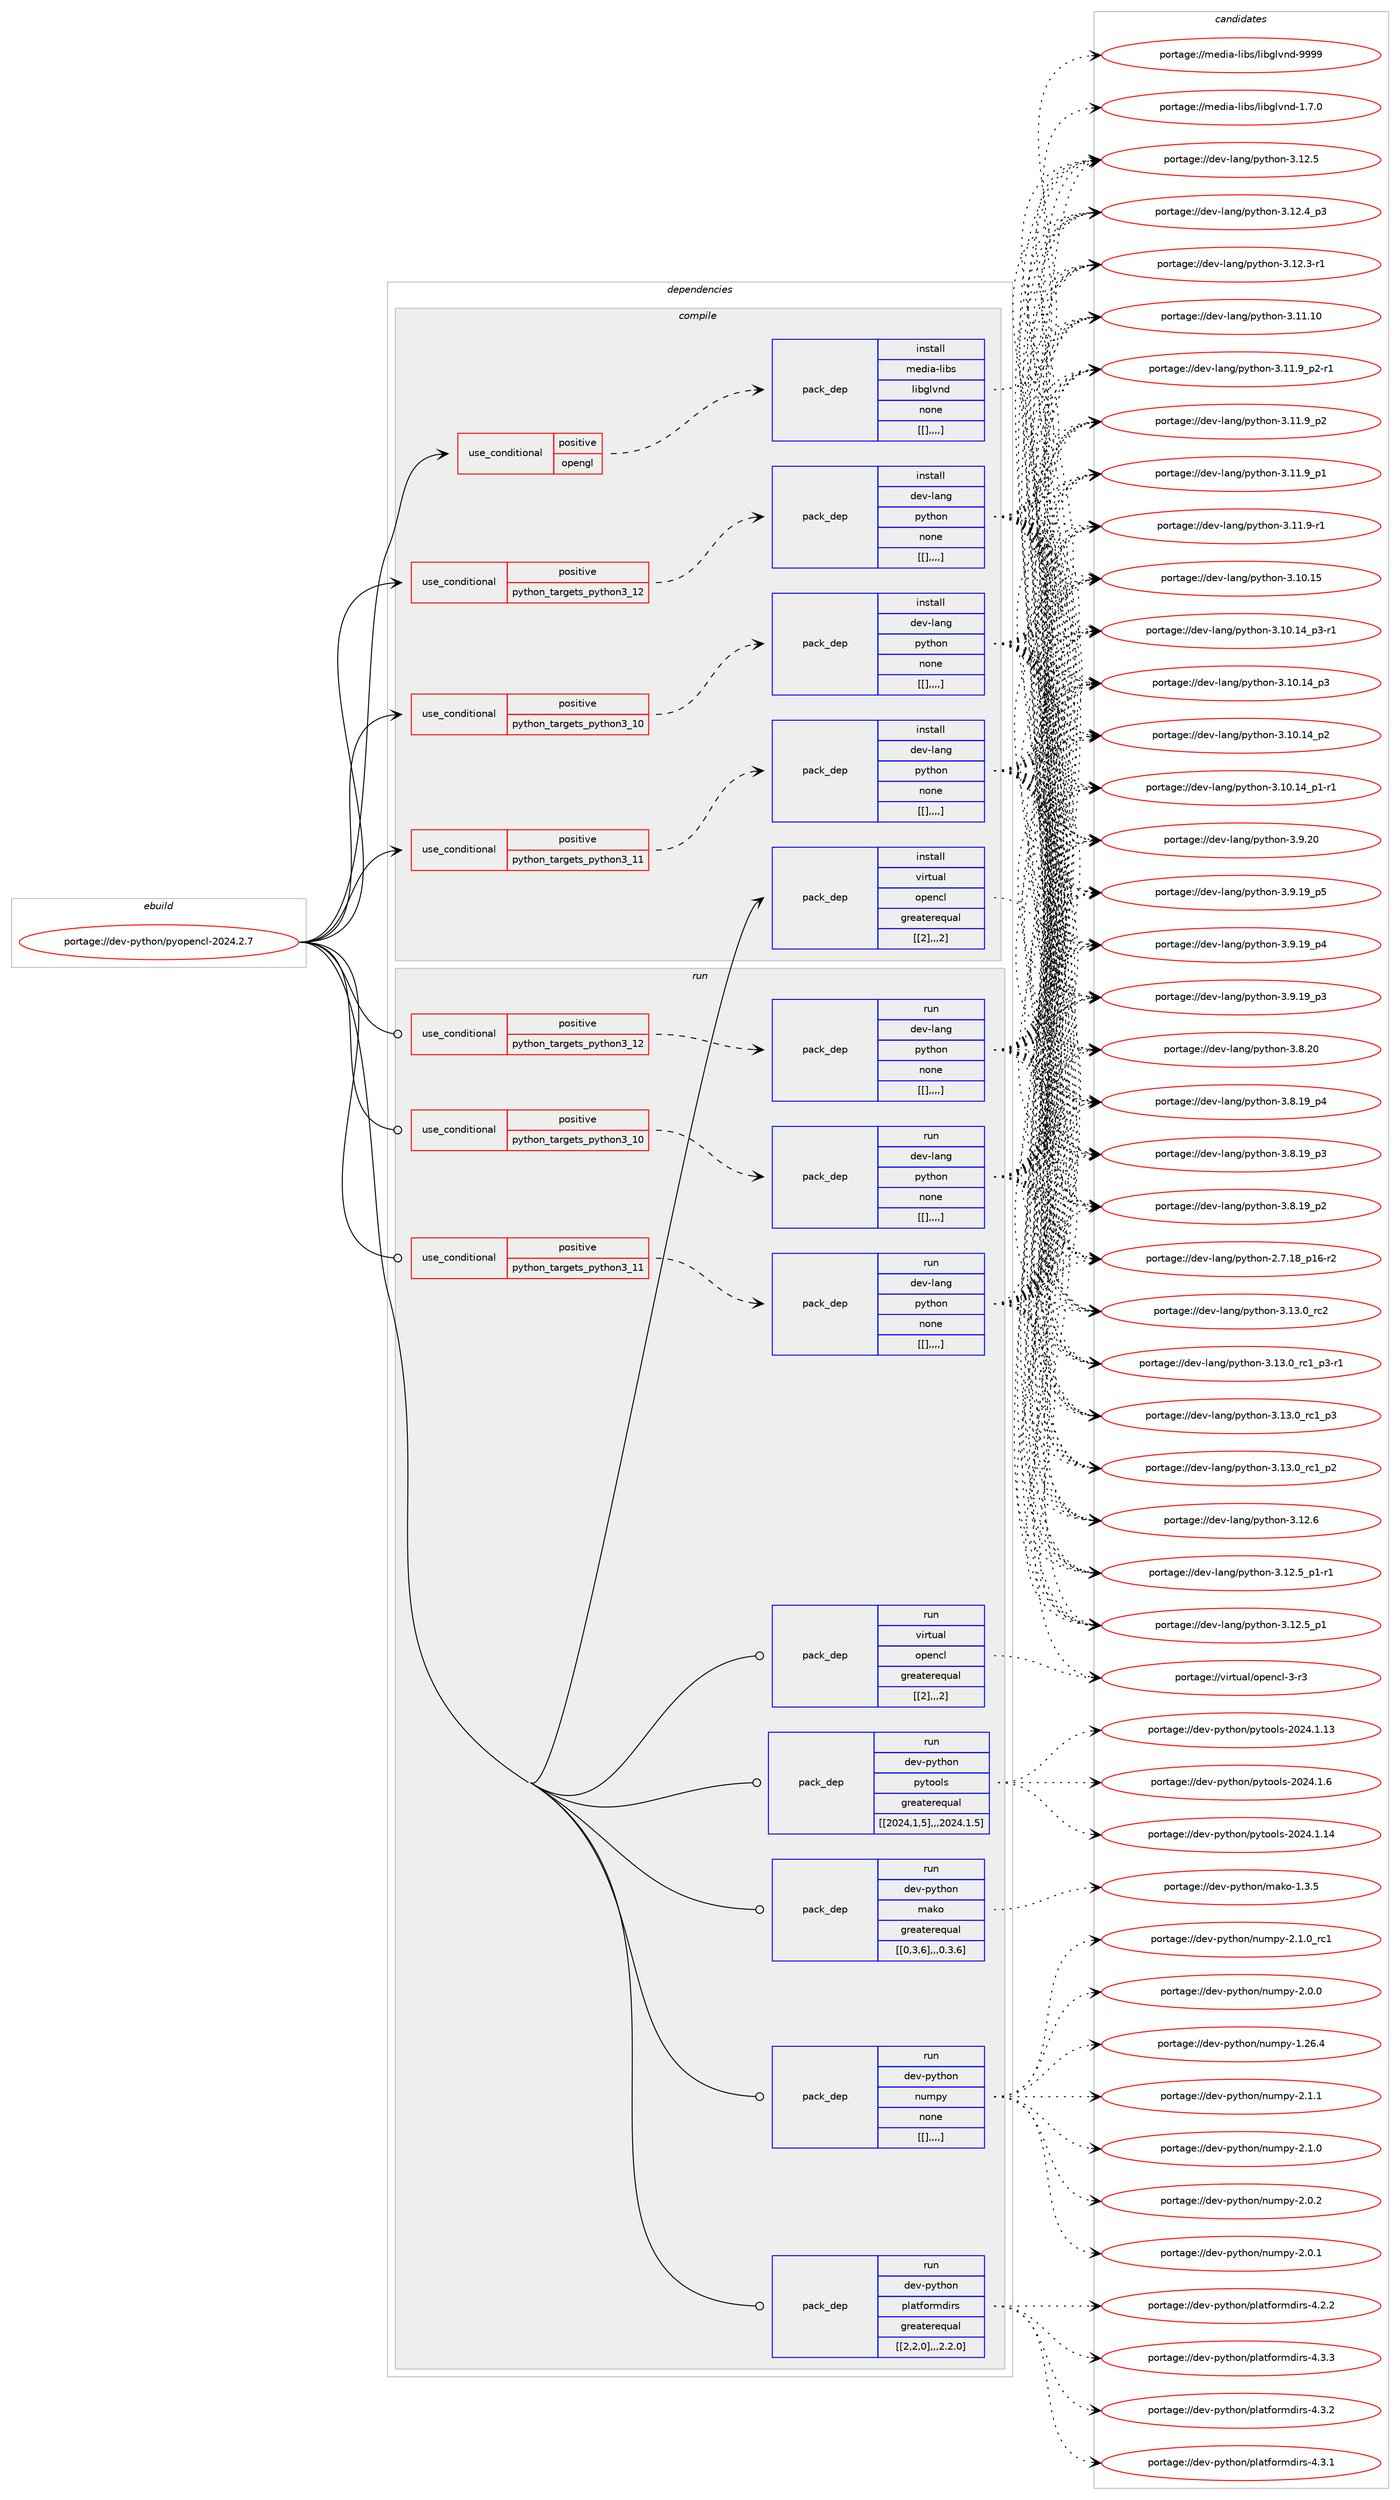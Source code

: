 digraph prolog {

# *************
# Graph options
# *************

newrank=true;
concentrate=true;
compound=true;
graph [rankdir=LR,fontname=Helvetica,fontsize=10,ranksep=1.5];#, ranksep=2.5, nodesep=0.2];
edge  [arrowhead=vee];
node  [fontname=Helvetica,fontsize=10];

# **********
# The ebuild
# **********

subgraph cluster_leftcol {
color=gray;
label=<<i>ebuild</i>>;
id [label="portage://dev-python/pyopencl-2024.2.7", color=red, width=4, href="../dev-python/pyopencl-2024.2.7.svg"];
}

# ****************
# The dependencies
# ****************

subgraph cluster_midcol {
color=gray;
label=<<i>dependencies</i>>;
subgraph cluster_compile {
fillcolor="#eeeeee";
style=filled;
label=<<i>compile</i>>;
subgraph cond38028 {
dependency158766 [label=<<TABLE BORDER="0" CELLBORDER="1" CELLSPACING="0" CELLPADDING="4"><TR><TD ROWSPAN="3" CELLPADDING="10">use_conditional</TD></TR><TR><TD>positive</TD></TR><TR><TD>opengl</TD></TR></TABLE>>, shape=none, color=red];
subgraph pack119510 {
dependency158767 [label=<<TABLE BORDER="0" CELLBORDER="1" CELLSPACING="0" CELLPADDING="4" WIDTH="220"><TR><TD ROWSPAN="6" CELLPADDING="30">pack_dep</TD></TR><TR><TD WIDTH="110">install</TD></TR><TR><TD>media-libs</TD></TR><TR><TD>libglvnd</TD></TR><TR><TD>none</TD></TR><TR><TD>[[],,,,]</TD></TR></TABLE>>, shape=none, color=blue];
}
dependency158766:e -> dependency158767:w [weight=20,style="dashed",arrowhead="vee"];
}
id:e -> dependency158766:w [weight=20,style="solid",arrowhead="vee"];
subgraph cond38029 {
dependency158768 [label=<<TABLE BORDER="0" CELLBORDER="1" CELLSPACING="0" CELLPADDING="4"><TR><TD ROWSPAN="3" CELLPADDING="10">use_conditional</TD></TR><TR><TD>positive</TD></TR><TR><TD>python_targets_python3_10</TD></TR></TABLE>>, shape=none, color=red];
subgraph pack119511 {
dependency158769 [label=<<TABLE BORDER="0" CELLBORDER="1" CELLSPACING="0" CELLPADDING="4" WIDTH="220"><TR><TD ROWSPAN="6" CELLPADDING="30">pack_dep</TD></TR><TR><TD WIDTH="110">install</TD></TR><TR><TD>dev-lang</TD></TR><TR><TD>python</TD></TR><TR><TD>none</TD></TR><TR><TD>[[],,,,]</TD></TR></TABLE>>, shape=none, color=blue];
}
dependency158768:e -> dependency158769:w [weight=20,style="dashed",arrowhead="vee"];
}
id:e -> dependency158768:w [weight=20,style="solid",arrowhead="vee"];
subgraph cond38030 {
dependency158770 [label=<<TABLE BORDER="0" CELLBORDER="1" CELLSPACING="0" CELLPADDING="4"><TR><TD ROWSPAN="3" CELLPADDING="10">use_conditional</TD></TR><TR><TD>positive</TD></TR><TR><TD>python_targets_python3_11</TD></TR></TABLE>>, shape=none, color=red];
subgraph pack119512 {
dependency158771 [label=<<TABLE BORDER="0" CELLBORDER="1" CELLSPACING="0" CELLPADDING="4" WIDTH="220"><TR><TD ROWSPAN="6" CELLPADDING="30">pack_dep</TD></TR><TR><TD WIDTH="110">install</TD></TR><TR><TD>dev-lang</TD></TR><TR><TD>python</TD></TR><TR><TD>none</TD></TR><TR><TD>[[],,,,]</TD></TR></TABLE>>, shape=none, color=blue];
}
dependency158770:e -> dependency158771:w [weight=20,style="dashed",arrowhead="vee"];
}
id:e -> dependency158770:w [weight=20,style="solid",arrowhead="vee"];
subgraph cond38031 {
dependency158772 [label=<<TABLE BORDER="0" CELLBORDER="1" CELLSPACING="0" CELLPADDING="4"><TR><TD ROWSPAN="3" CELLPADDING="10">use_conditional</TD></TR><TR><TD>positive</TD></TR><TR><TD>python_targets_python3_12</TD></TR></TABLE>>, shape=none, color=red];
subgraph pack119513 {
dependency158773 [label=<<TABLE BORDER="0" CELLBORDER="1" CELLSPACING="0" CELLPADDING="4" WIDTH="220"><TR><TD ROWSPAN="6" CELLPADDING="30">pack_dep</TD></TR><TR><TD WIDTH="110">install</TD></TR><TR><TD>dev-lang</TD></TR><TR><TD>python</TD></TR><TR><TD>none</TD></TR><TR><TD>[[],,,,]</TD></TR></TABLE>>, shape=none, color=blue];
}
dependency158772:e -> dependency158773:w [weight=20,style="dashed",arrowhead="vee"];
}
id:e -> dependency158772:w [weight=20,style="solid",arrowhead="vee"];
subgraph pack119514 {
dependency158774 [label=<<TABLE BORDER="0" CELLBORDER="1" CELLSPACING="0" CELLPADDING="4" WIDTH="220"><TR><TD ROWSPAN="6" CELLPADDING="30">pack_dep</TD></TR><TR><TD WIDTH="110">install</TD></TR><TR><TD>virtual</TD></TR><TR><TD>opencl</TD></TR><TR><TD>greaterequal</TD></TR><TR><TD>[[2],,,2]</TD></TR></TABLE>>, shape=none, color=blue];
}
id:e -> dependency158774:w [weight=20,style="solid",arrowhead="vee"];
}
subgraph cluster_compileandrun {
fillcolor="#eeeeee";
style=filled;
label=<<i>compile and run</i>>;
}
subgraph cluster_run {
fillcolor="#eeeeee";
style=filled;
label=<<i>run</i>>;
subgraph cond38032 {
dependency158775 [label=<<TABLE BORDER="0" CELLBORDER="1" CELLSPACING="0" CELLPADDING="4"><TR><TD ROWSPAN="3" CELLPADDING="10">use_conditional</TD></TR><TR><TD>positive</TD></TR><TR><TD>python_targets_python3_10</TD></TR></TABLE>>, shape=none, color=red];
subgraph pack119515 {
dependency158776 [label=<<TABLE BORDER="0" CELLBORDER="1" CELLSPACING="0" CELLPADDING="4" WIDTH="220"><TR><TD ROWSPAN="6" CELLPADDING="30">pack_dep</TD></TR><TR><TD WIDTH="110">run</TD></TR><TR><TD>dev-lang</TD></TR><TR><TD>python</TD></TR><TR><TD>none</TD></TR><TR><TD>[[],,,,]</TD></TR></TABLE>>, shape=none, color=blue];
}
dependency158775:e -> dependency158776:w [weight=20,style="dashed",arrowhead="vee"];
}
id:e -> dependency158775:w [weight=20,style="solid",arrowhead="odot"];
subgraph cond38033 {
dependency158777 [label=<<TABLE BORDER="0" CELLBORDER="1" CELLSPACING="0" CELLPADDING="4"><TR><TD ROWSPAN="3" CELLPADDING="10">use_conditional</TD></TR><TR><TD>positive</TD></TR><TR><TD>python_targets_python3_11</TD></TR></TABLE>>, shape=none, color=red];
subgraph pack119516 {
dependency158778 [label=<<TABLE BORDER="0" CELLBORDER="1" CELLSPACING="0" CELLPADDING="4" WIDTH="220"><TR><TD ROWSPAN="6" CELLPADDING="30">pack_dep</TD></TR><TR><TD WIDTH="110">run</TD></TR><TR><TD>dev-lang</TD></TR><TR><TD>python</TD></TR><TR><TD>none</TD></TR><TR><TD>[[],,,,]</TD></TR></TABLE>>, shape=none, color=blue];
}
dependency158777:e -> dependency158778:w [weight=20,style="dashed",arrowhead="vee"];
}
id:e -> dependency158777:w [weight=20,style="solid",arrowhead="odot"];
subgraph cond38034 {
dependency158779 [label=<<TABLE BORDER="0" CELLBORDER="1" CELLSPACING="0" CELLPADDING="4"><TR><TD ROWSPAN="3" CELLPADDING="10">use_conditional</TD></TR><TR><TD>positive</TD></TR><TR><TD>python_targets_python3_12</TD></TR></TABLE>>, shape=none, color=red];
subgraph pack119517 {
dependency158780 [label=<<TABLE BORDER="0" CELLBORDER="1" CELLSPACING="0" CELLPADDING="4" WIDTH="220"><TR><TD ROWSPAN="6" CELLPADDING="30">pack_dep</TD></TR><TR><TD WIDTH="110">run</TD></TR><TR><TD>dev-lang</TD></TR><TR><TD>python</TD></TR><TR><TD>none</TD></TR><TR><TD>[[],,,,]</TD></TR></TABLE>>, shape=none, color=blue];
}
dependency158779:e -> dependency158780:w [weight=20,style="dashed",arrowhead="vee"];
}
id:e -> dependency158779:w [weight=20,style="solid",arrowhead="odot"];
subgraph pack119518 {
dependency158781 [label=<<TABLE BORDER="0" CELLBORDER="1" CELLSPACING="0" CELLPADDING="4" WIDTH="220"><TR><TD ROWSPAN="6" CELLPADDING="30">pack_dep</TD></TR><TR><TD WIDTH="110">run</TD></TR><TR><TD>dev-python</TD></TR><TR><TD>mako</TD></TR><TR><TD>greaterequal</TD></TR><TR><TD>[[0,3,6],,,0.3.6]</TD></TR></TABLE>>, shape=none, color=blue];
}
id:e -> dependency158781:w [weight=20,style="solid",arrowhead="odot"];
subgraph pack119519 {
dependency158782 [label=<<TABLE BORDER="0" CELLBORDER="1" CELLSPACING="0" CELLPADDING="4" WIDTH="220"><TR><TD ROWSPAN="6" CELLPADDING="30">pack_dep</TD></TR><TR><TD WIDTH="110">run</TD></TR><TR><TD>dev-python</TD></TR><TR><TD>numpy</TD></TR><TR><TD>none</TD></TR><TR><TD>[[],,,,]</TD></TR></TABLE>>, shape=none, color=blue];
}
id:e -> dependency158782:w [weight=20,style="solid",arrowhead="odot"];
subgraph pack119520 {
dependency158783 [label=<<TABLE BORDER="0" CELLBORDER="1" CELLSPACING="0" CELLPADDING="4" WIDTH="220"><TR><TD ROWSPAN="6" CELLPADDING="30">pack_dep</TD></TR><TR><TD WIDTH="110">run</TD></TR><TR><TD>dev-python</TD></TR><TR><TD>platformdirs</TD></TR><TR><TD>greaterequal</TD></TR><TR><TD>[[2,2,0],,,2.2.0]</TD></TR></TABLE>>, shape=none, color=blue];
}
id:e -> dependency158783:w [weight=20,style="solid",arrowhead="odot"];
subgraph pack119521 {
dependency158784 [label=<<TABLE BORDER="0" CELLBORDER="1" CELLSPACING="0" CELLPADDING="4" WIDTH="220"><TR><TD ROWSPAN="6" CELLPADDING="30">pack_dep</TD></TR><TR><TD WIDTH="110">run</TD></TR><TR><TD>dev-python</TD></TR><TR><TD>pytools</TD></TR><TR><TD>greaterequal</TD></TR><TR><TD>[[2024,1,5],,,2024.1.5]</TD></TR></TABLE>>, shape=none, color=blue];
}
id:e -> dependency158784:w [weight=20,style="solid",arrowhead="odot"];
subgraph pack119522 {
dependency158785 [label=<<TABLE BORDER="0" CELLBORDER="1" CELLSPACING="0" CELLPADDING="4" WIDTH="220"><TR><TD ROWSPAN="6" CELLPADDING="30">pack_dep</TD></TR><TR><TD WIDTH="110">run</TD></TR><TR><TD>virtual</TD></TR><TR><TD>opencl</TD></TR><TR><TD>greaterequal</TD></TR><TR><TD>[[2],,,2]</TD></TR></TABLE>>, shape=none, color=blue];
}
id:e -> dependency158785:w [weight=20,style="solid",arrowhead="odot"];
}
}

# **************
# The candidates
# **************

subgraph cluster_choices {
rank=same;
color=gray;
label=<<i>candidates</i>>;

subgraph choice119510 {
color=black;
nodesep=1;
choice10910110010597451081059811547108105981031081181101004557575757 [label="portage://media-libs/libglvnd-9999", color=red, width=4,href="../media-libs/libglvnd-9999.svg"];
choice1091011001059745108105981154710810598103108118110100454946554648 [label="portage://media-libs/libglvnd-1.7.0", color=red, width=4,href="../media-libs/libglvnd-1.7.0.svg"];
dependency158767:e -> choice10910110010597451081059811547108105981031081181101004557575757:w [style=dotted,weight="100"];
dependency158767:e -> choice1091011001059745108105981154710810598103108118110100454946554648:w [style=dotted,weight="100"];
}
subgraph choice119511 {
color=black;
nodesep=1;
choice10010111845108971101034711212111610411111045514649514648951149950 [label="portage://dev-lang/python-3.13.0_rc2", color=red, width=4,href="../dev-lang/python-3.13.0_rc2.svg"];
choice1001011184510897110103471121211161041111104551464951464895114994995112514511449 [label="portage://dev-lang/python-3.13.0_rc1_p3-r1", color=red, width=4,href="../dev-lang/python-3.13.0_rc1_p3-r1.svg"];
choice100101118451089711010347112121116104111110455146495146489511499499511251 [label="portage://dev-lang/python-3.13.0_rc1_p3", color=red, width=4,href="../dev-lang/python-3.13.0_rc1_p3.svg"];
choice100101118451089711010347112121116104111110455146495146489511499499511250 [label="portage://dev-lang/python-3.13.0_rc1_p2", color=red, width=4,href="../dev-lang/python-3.13.0_rc1_p2.svg"];
choice10010111845108971101034711212111610411111045514649504654 [label="portage://dev-lang/python-3.12.6", color=red, width=4,href="../dev-lang/python-3.12.6.svg"];
choice1001011184510897110103471121211161041111104551464950465395112494511449 [label="portage://dev-lang/python-3.12.5_p1-r1", color=red, width=4,href="../dev-lang/python-3.12.5_p1-r1.svg"];
choice100101118451089711010347112121116104111110455146495046539511249 [label="portage://dev-lang/python-3.12.5_p1", color=red, width=4,href="../dev-lang/python-3.12.5_p1.svg"];
choice10010111845108971101034711212111610411111045514649504653 [label="portage://dev-lang/python-3.12.5", color=red, width=4,href="../dev-lang/python-3.12.5.svg"];
choice100101118451089711010347112121116104111110455146495046529511251 [label="portage://dev-lang/python-3.12.4_p3", color=red, width=4,href="../dev-lang/python-3.12.4_p3.svg"];
choice100101118451089711010347112121116104111110455146495046514511449 [label="portage://dev-lang/python-3.12.3-r1", color=red, width=4,href="../dev-lang/python-3.12.3-r1.svg"];
choice1001011184510897110103471121211161041111104551464949464948 [label="portage://dev-lang/python-3.11.10", color=red, width=4,href="../dev-lang/python-3.11.10.svg"];
choice1001011184510897110103471121211161041111104551464949465795112504511449 [label="portage://dev-lang/python-3.11.9_p2-r1", color=red, width=4,href="../dev-lang/python-3.11.9_p2-r1.svg"];
choice100101118451089711010347112121116104111110455146494946579511250 [label="portage://dev-lang/python-3.11.9_p2", color=red, width=4,href="../dev-lang/python-3.11.9_p2.svg"];
choice100101118451089711010347112121116104111110455146494946579511249 [label="portage://dev-lang/python-3.11.9_p1", color=red, width=4,href="../dev-lang/python-3.11.9_p1.svg"];
choice100101118451089711010347112121116104111110455146494946574511449 [label="portage://dev-lang/python-3.11.9-r1", color=red, width=4,href="../dev-lang/python-3.11.9-r1.svg"];
choice1001011184510897110103471121211161041111104551464948464953 [label="portage://dev-lang/python-3.10.15", color=red, width=4,href="../dev-lang/python-3.10.15.svg"];
choice100101118451089711010347112121116104111110455146494846495295112514511449 [label="portage://dev-lang/python-3.10.14_p3-r1", color=red, width=4,href="../dev-lang/python-3.10.14_p3-r1.svg"];
choice10010111845108971101034711212111610411111045514649484649529511251 [label="portage://dev-lang/python-3.10.14_p3", color=red, width=4,href="../dev-lang/python-3.10.14_p3.svg"];
choice10010111845108971101034711212111610411111045514649484649529511250 [label="portage://dev-lang/python-3.10.14_p2", color=red, width=4,href="../dev-lang/python-3.10.14_p2.svg"];
choice100101118451089711010347112121116104111110455146494846495295112494511449 [label="portage://dev-lang/python-3.10.14_p1-r1", color=red, width=4,href="../dev-lang/python-3.10.14_p1-r1.svg"];
choice10010111845108971101034711212111610411111045514657465048 [label="portage://dev-lang/python-3.9.20", color=red, width=4,href="../dev-lang/python-3.9.20.svg"];
choice100101118451089711010347112121116104111110455146574649579511253 [label="portage://dev-lang/python-3.9.19_p5", color=red, width=4,href="../dev-lang/python-3.9.19_p5.svg"];
choice100101118451089711010347112121116104111110455146574649579511252 [label="portage://dev-lang/python-3.9.19_p4", color=red, width=4,href="../dev-lang/python-3.9.19_p4.svg"];
choice100101118451089711010347112121116104111110455146574649579511251 [label="portage://dev-lang/python-3.9.19_p3", color=red, width=4,href="../dev-lang/python-3.9.19_p3.svg"];
choice10010111845108971101034711212111610411111045514656465048 [label="portage://dev-lang/python-3.8.20", color=red, width=4,href="../dev-lang/python-3.8.20.svg"];
choice100101118451089711010347112121116104111110455146564649579511252 [label="portage://dev-lang/python-3.8.19_p4", color=red, width=4,href="../dev-lang/python-3.8.19_p4.svg"];
choice100101118451089711010347112121116104111110455146564649579511251 [label="portage://dev-lang/python-3.8.19_p3", color=red, width=4,href="../dev-lang/python-3.8.19_p3.svg"];
choice100101118451089711010347112121116104111110455146564649579511250 [label="portage://dev-lang/python-3.8.19_p2", color=red, width=4,href="../dev-lang/python-3.8.19_p2.svg"];
choice100101118451089711010347112121116104111110455046554649569511249544511450 [label="portage://dev-lang/python-2.7.18_p16-r2", color=red, width=4,href="../dev-lang/python-2.7.18_p16-r2.svg"];
dependency158769:e -> choice10010111845108971101034711212111610411111045514649514648951149950:w [style=dotted,weight="100"];
dependency158769:e -> choice1001011184510897110103471121211161041111104551464951464895114994995112514511449:w [style=dotted,weight="100"];
dependency158769:e -> choice100101118451089711010347112121116104111110455146495146489511499499511251:w [style=dotted,weight="100"];
dependency158769:e -> choice100101118451089711010347112121116104111110455146495146489511499499511250:w [style=dotted,weight="100"];
dependency158769:e -> choice10010111845108971101034711212111610411111045514649504654:w [style=dotted,weight="100"];
dependency158769:e -> choice1001011184510897110103471121211161041111104551464950465395112494511449:w [style=dotted,weight="100"];
dependency158769:e -> choice100101118451089711010347112121116104111110455146495046539511249:w [style=dotted,weight="100"];
dependency158769:e -> choice10010111845108971101034711212111610411111045514649504653:w [style=dotted,weight="100"];
dependency158769:e -> choice100101118451089711010347112121116104111110455146495046529511251:w [style=dotted,weight="100"];
dependency158769:e -> choice100101118451089711010347112121116104111110455146495046514511449:w [style=dotted,weight="100"];
dependency158769:e -> choice1001011184510897110103471121211161041111104551464949464948:w [style=dotted,weight="100"];
dependency158769:e -> choice1001011184510897110103471121211161041111104551464949465795112504511449:w [style=dotted,weight="100"];
dependency158769:e -> choice100101118451089711010347112121116104111110455146494946579511250:w [style=dotted,weight="100"];
dependency158769:e -> choice100101118451089711010347112121116104111110455146494946579511249:w [style=dotted,weight="100"];
dependency158769:e -> choice100101118451089711010347112121116104111110455146494946574511449:w [style=dotted,weight="100"];
dependency158769:e -> choice1001011184510897110103471121211161041111104551464948464953:w [style=dotted,weight="100"];
dependency158769:e -> choice100101118451089711010347112121116104111110455146494846495295112514511449:w [style=dotted,weight="100"];
dependency158769:e -> choice10010111845108971101034711212111610411111045514649484649529511251:w [style=dotted,weight="100"];
dependency158769:e -> choice10010111845108971101034711212111610411111045514649484649529511250:w [style=dotted,weight="100"];
dependency158769:e -> choice100101118451089711010347112121116104111110455146494846495295112494511449:w [style=dotted,weight="100"];
dependency158769:e -> choice10010111845108971101034711212111610411111045514657465048:w [style=dotted,weight="100"];
dependency158769:e -> choice100101118451089711010347112121116104111110455146574649579511253:w [style=dotted,weight="100"];
dependency158769:e -> choice100101118451089711010347112121116104111110455146574649579511252:w [style=dotted,weight="100"];
dependency158769:e -> choice100101118451089711010347112121116104111110455146574649579511251:w [style=dotted,weight="100"];
dependency158769:e -> choice10010111845108971101034711212111610411111045514656465048:w [style=dotted,weight="100"];
dependency158769:e -> choice100101118451089711010347112121116104111110455146564649579511252:w [style=dotted,weight="100"];
dependency158769:e -> choice100101118451089711010347112121116104111110455146564649579511251:w [style=dotted,weight="100"];
dependency158769:e -> choice100101118451089711010347112121116104111110455146564649579511250:w [style=dotted,weight="100"];
dependency158769:e -> choice100101118451089711010347112121116104111110455046554649569511249544511450:w [style=dotted,weight="100"];
}
subgraph choice119512 {
color=black;
nodesep=1;
choice10010111845108971101034711212111610411111045514649514648951149950 [label="portage://dev-lang/python-3.13.0_rc2", color=red, width=4,href="../dev-lang/python-3.13.0_rc2.svg"];
choice1001011184510897110103471121211161041111104551464951464895114994995112514511449 [label="portage://dev-lang/python-3.13.0_rc1_p3-r1", color=red, width=4,href="../dev-lang/python-3.13.0_rc1_p3-r1.svg"];
choice100101118451089711010347112121116104111110455146495146489511499499511251 [label="portage://dev-lang/python-3.13.0_rc1_p3", color=red, width=4,href="../dev-lang/python-3.13.0_rc1_p3.svg"];
choice100101118451089711010347112121116104111110455146495146489511499499511250 [label="portage://dev-lang/python-3.13.0_rc1_p2", color=red, width=4,href="../dev-lang/python-3.13.0_rc1_p2.svg"];
choice10010111845108971101034711212111610411111045514649504654 [label="portage://dev-lang/python-3.12.6", color=red, width=4,href="../dev-lang/python-3.12.6.svg"];
choice1001011184510897110103471121211161041111104551464950465395112494511449 [label="portage://dev-lang/python-3.12.5_p1-r1", color=red, width=4,href="../dev-lang/python-3.12.5_p1-r1.svg"];
choice100101118451089711010347112121116104111110455146495046539511249 [label="portage://dev-lang/python-3.12.5_p1", color=red, width=4,href="../dev-lang/python-3.12.5_p1.svg"];
choice10010111845108971101034711212111610411111045514649504653 [label="portage://dev-lang/python-3.12.5", color=red, width=4,href="../dev-lang/python-3.12.5.svg"];
choice100101118451089711010347112121116104111110455146495046529511251 [label="portage://dev-lang/python-3.12.4_p3", color=red, width=4,href="../dev-lang/python-3.12.4_p3.svg"];
choice100101118451089711010347112121116104111110455146495046514511449 [label="portage://dev-lang/python-3.12.3-r1", color=red, width=4,href="../dev-lang/python-3.12.3-r1.svg"];
choice1001011184510897110103471121211161041111104551464949464948 [label="portage://dev-lang/python-3.11.10", color=red, width=4,href="../dev-lang/python-3.11.10.svg"];
choice1001011184510897110103471121211161041111104551464949465795112504511449 [label="portage://dev-lang/python-3.11.9_p2-r1", color=red, width=4,href="../dev-lang/python-3.11.9_p2-r1.svg"];
choice100101118451089711010347112121116104111110455146494946579511250 [label="portage://dev-lang/python-3.11.9_p2", color=red, width=4,href="../dev-lang/python-3.11.9_p2.svg"];
choice100101118451089711010347112121116104111110455146494946579511249 [label="portage://dev-lang/python-3.11.9_p1", color=red, width=4,href="../dev-lang/python-3.11.9_p1.svg"];
choice100101118451089711010347112121116104111110455146494946574511449 [label="portage://dev-lang/python-3.11.9-r1", color=red, width=4,href="../dev-lang/python-3.11.9-r1.svg"];
choice1001011184510897110103471121211161041111104551464948464953 [label="portage://dev-lang/python-3.10.15", color=red, width=4,href="../dev-lang/python-3.10.15.svg"];
choice100101118451089711010347112121116104111110455146494846495295112514511449 [label="portage://dev-lang/python-3.10.14_p3-r1", color=red, width=4,href="../dev-lang/python-3.10.14_p3-r1.svg"];
choice10010111845108971101034711212111610411111045514649484649529511251 [label="portage://dev-lang/python-3.10.14_p3", color=red, width=4,href="../dev-lang/python-3.10.14_p3.svg"];
choice10010111845108971101034711212111610411111045514649484649529511250 [label="portage://dev-lang/python-3.10.14_p2", color=red, width=4,href="../dev-lang/python-3.10.14_p2.svg"];
choice100101118451089711010347112121116104111110455146494846495295112494511449 [label="portage://dev-lang/python-3.10.14_p1-r1", color=red, width=4,href="../dev-lang/python-3.10.14_p1-r1.svg"];
choice10010111845108971101034711212111610411111045514657465048 [label="portage://dev-lang/python-3.9.20", color=red, width=4,href="../dev-lang/python-3.9.20.svg"];
choice100101118451089711010347112121116104111110455146574649579511253 [label="portage://dev-lang/python-3.9.19_p5", color=red, width=4,href="../dev-lang/python-3.9.19_p5.svg"];
choice100101118451089711010347112121116104111110455146574649579511252 [label="portage://dev-lang/python-3.9.19_p4", color=red, width=4,href="../dev-lang/python-3.9.19_p4.svg"];
choice100101118451089711010347112121116104111110455146574649579511251 [label="portage://dev-lang/python-3.9.19_p3", color=red, width=4,href="../dev-lang/python-3.9.19_p3.svg"];
choice10010111845108971101034711212111610411111045514656465048 [label="portage://dev-lang/python-3.8.20", color=red, width=4,href="../dev-lang/python-3.8.20.svg"];
choice100101118451089711010347112121116104111110455146564649579511252 [label="portage://dev-lang/python-3.8.19_p4", color=red, width=4,href="../dev-lang/python-3.8.19_p4.svg"];
choice100101118451089711010347112121116104111110455146564649579511251 [label="portage://dev-lang/python-3.8.19_p3", color=red, width=4,href="../dev-lang/python-3.8.19_p3.svg"];
choice100101118451089711010347112121116104111110455146564649579511250 [label="portage://dev-lang/python-3.8.19_p2", color=red, width=4,href="../dev-lang/python-3.8.19_p2.svg"];
choice100101118451089711010347112121116104111110455046554649569511249544511450 [label="portage://dev-lang/python-2.7.18_p16-r2", color=red, width=4,href="../dev-lang/python-2.7.18_p16-r2.svg"];
dependency158771:e -> choice10010111845108971101034711212111610411111045514649514648951149950:w [style=dotted,weight="100"];
dependency158771:e -> choice1001011184510897110103471121211161041111104551464951464895114994995112514511449:w [style=dotted,weight="100"];
dependency158771:e -> choice100101118451089711010347112121116104111110455146495146489511499499511251:w [style=dotted,weight="100"];
dependency158771:e -> choice100101118451089711010347112121116104111110455146495146489511499499511250:w [style=dotted,weight="100"];
dependency158771:e -> choice10010111845108971101034711212111610411111045514649504654:w [style=dotted,weight="100"];
dependency158771:e -> choice1001011184510897110103471121211161041111104551464950465395112494511449:w [style=dotted,weight="100"];
dependency158771:e -> choice100101118451089711010347112121116104111110455146495046539511249:w [style=dotted,weight="100"];
dependency158771:e -> choice10010111845108971101034711212111610411111045514649504653:w [style=dotted,weight="100"];
dependency158771:e -> choice100101118451089711010347112121116104111110455146495046529511251:w [style=dotted,weight="100"];
dependency158771:e -> choice100101118451089711010347112121116104111110455146495046514511449:w [style=dotted,weight="100"];
dependency158771:e -> choice1001011184510897110103471121211161041111104551464949464948:w [style=dotted,weight="100"];
dependency158771:e -> choice1001011184510897110103471121211161041111104551464949465795112504511449:w [style=dotted,weight="100"];
dependency158771:e -> choice100101118451089711010347112121116104111110455146494946579511250:w [style=dotted,weight="100"];
dependency158771:e -> choice100101118451089711010347112121116104111110455146494946579511249:w [style=dotted,weight="100"];
dependency158771:e -> choice100101118451089711010347112121116104111110455146494946574511449:w [style=dotted,weight="100"];
dependency158771:e -> choice1001011184510897110103471121211161041111104551464948464953:w [style=dotted,weight="100"];
dependency158771:e -> choice100101118451089711010347112121116104111110455146494846495295112514511449:w [style=dotted,weight="100"];
dependency158771:e -> choice10010111845108971101034711212111610411111045514649484649529511251:w [style=dotted,weight="100"];
dependency158771:e -> choice10010111845108971101034711212111610411111045514649484649529511250:w [style=dotted,weight="100"];
dependency158771:e -> choice100101118451089711010347112121116104111110455146494846495295112494511449:w [style=dotted,weight="100"];
dependency158771:e -> choice10010111845108971101034711212111610411111045514657465048:w [style=dotted,weight="100"];
dependency158771:e -> choice100101118451089711010347112121116104111110455146574649579511253:w [style=dotted,weight="100"];
dependency158771:e -> choice100101118451089711010347112121116104111110455146574649579511252:w [style=dotted,weight="100"];
dependency158771:e -> choice100101118451089711010347112121116104111110455146574649579511251:w [style=dotted,weight="100"];
dependency158771:e -> choice10010111845108971101034711212111610411111045514656465048:w [style=dotted,weight="100"];
dependency158771:e -> choice100101118451089711010347112121116104111110455146564649579511252:w [style=dotted,weight="100"];
dependency158771:e -> choice100101118451089711010347112121116104111110455146564649579511251:w [style=dotted,weight="100"];
dependency158771:e -> choice100101118451089711010347112121116104111110455146564649579511250:w [style=dotted,weight="100"];
dependency158771:e -> choice100101118451089711010347112121116104111110455046554649569511249544511450:w [style=dotted,weight="100"];
}
subgraph choice119513 {
color=black;
nodesep=1;
choice10010111845108971101034711212111610411111045514649514648951149950 [label="portage://dev-lang/python-3.13.0_rc2", color=red, width=4,href="../dev-lang/python-3.13.0_rc2.svg"];
choice1001011184510897110103471121211161041111104551464951464895114994995112514511449 [label="portage://dev-lang/python-3.13.0_rc1_p3-r1", color=red, width=4,href="../dev-lang/python-3.13.0_rc1_p3-r1.svg"];
choice100101118451089711010347112121116104111110455146495146489511499499511251 [label="portage://dev-lang/python-3.13.0_rc1_p3", color=red, width=4,href="../dev-lang/python-3.13.0_rc1_p3.svg"];
choice100101118451089711010347112121116104111110455146495146489511499499511250 [label="portage://dev-lang/python-3.13.0_rc1_p2", color=red, width=4,href="../dev-lang/python-3.13.0_rc1_p2.svg"];
choice10010111845108971101034711212111610411111045514649504654 [label="portage://dev-lang/python-3.12.6", color=red, width=4,href="../dev-lang/python-3.12.6.svg"];
choice1001011184510897110103471121211161041111104551464950465395112494511449 [label="portage://dev-lang/python-3.12.5_p1-r1", color=red, width=4,href="../dev-lang/python-3.12.5_p1-r1.svg"];
choice100101118451089711010347112121116104111110455146495046539511249 [label="portage://dev-lang/python-3.12.5_p1", color=red, width=4,href="../dev-lang/python-3.12.5_p1.svg"];
choice10010111845108971101034711212111610411111045514649504653 [label="portage://dev-lang/python-3.12.5", color=red, width=4,href="../dev-lang/python-3.12.5.svg"];
choice100101118451089711010347112121116104111110455146495046529511251 [label="portage://dev-lang/python-3.12.4_p3", color=red, width=4,href="../dev-lang/python-3.12.4_p3.svg"];
choice100101118451089711010347112121116104111110455146495046514511449 [label="portage://dev-lang/python-3.12.3-r1", color=red, width=4,href="../dev-lang/python-3.12.3-r1.svg"];
choice1001011184510897110103471121211161041111104551464949464948 [label="portage://dev-lang/python-3.11.10", color=red, width=4,href="../dev-lang/python-3.11.10.svg"];
choice1001011184510897110103471121211161041111104551464949465795112504511449 [label="portage://dev-lang/python-3.11.9_p2-r1", color=red, width=4,href="../dev-lang/python-3.11.9_p2-r1.svg"];
choice100101118451089711010347112121116104111110455146494946579511250 [label="portage://dev-lang/python-3.11.9_p2", color=red, width=4,href="../dev-lang/python-3.11.9_p2.svg"];
choice100101118451089711010347112121116104111110455146494946579511249 [label="portage://dev-lang/python-3.11.9_p1", color=red, width=4,href="../dev-lang/python-3.11.9_p1.svg"];
choice100101118451089711010347112121116104111110455146494946574511449 [label="portage://dev-lang/python-3.11.9-r1", color=red, width=4,href="../dev-lang/python-3.11.9-r1.svg"];
choice1001011184510897110103471121211161041111104551464948464953 [label="portage://dev-lang/python-3.10.15", color=red, width=4,href="../dev-lang/python-3.10.15.svg"];
choice100101118451089711010347112121116104111110455146494846495295112514511449 [label="portage://dev-lang/python-3.10.14_p3-r1", color=red, width=4,href="../dev-lang/python-3.10.14_p3-r1.svg"];
choice10010111845108971101034711212111610411111045514649484649529511251 [label="portage://dev-lang/python-3.10.14_p3", color=red, width=4,href="../dev-lang/python-3.10.14_p3.svg"];
choice10010111845108971101034711212111610411111045514649484649529511250 [label="portage://dev-lang/python-3.10.14_p2", color=red, width=4,href="../dev-lang/python-3.10.14_p2.svg"];
choice100101118451089711010347112121116104111110455146494846495295112494511449 [label="portage://dev-lang/python-3.10.14_p1-r1", color=red, width=4,href="../dev-lang/python-3.10.14_p1-r1.svg"];
choice10010111845108971101034711212111610411111045514657465048 [label="portage://dev-lang/python-3.9.20", color=red, width=4,href="../dev-lang/python-3.9.20.svg"];
choice100101118451089711010347112121116104111110455146574649579511253 [label="portage://dev-lang/python-3.9.19_p5", color=red, width=4,href="../dev-lang/python-3.9.19_p5.svg"];
choice100101118451089711010347112121116104111110455146574649579511252 [label="portage://dev-lang/python-3.9.19_p4", color=red, width=4,href="../dev-lang/python-3.9.19_p4.svg"];
choice100101118451089711010347112121116104111110455146574649579511251 [label="portage://dev-lang/python-3.9.19_p3", color=red, width=4,href="../dev-lang/python-3.9.19_p3.svg"];
choice10010111845108971101034711212111610411111045514656465048 [label="portage://dev-lang/python-3.8.20", color=red, width=4,href="../dev-lang/python-3.8.20.svg"];
choice100101118451089711010347112121116104111110455146564649579511252 [label="portage://dev-lang/python-3.8.19_p4", color=red, width=4,href="../dev-lang/python-3.8.19_p4.svg"];
choice100101118451089711010347112121116104111110455146564649579511251 [label="portage://dev-lang/python-3.8.19_p3", color=red, width=4,href="../dev-lang/python-3.8.19_p3.svg"];
choice100101118451089711010347112121116104111110455146564649579511250 [label="portage://dev-lang/python-3.8.19_p2", color=red, width=4,href="../dev-lang/python-3.8.19_p2.svg"];
choice100101118451089711010347112121116104111110455046554649569511249544511450 [label="portage://dev-lang/python-2.7.18_p16-r2", color=red, width=4,href="../dev-lang/python-2.7.18_p16-r2.svg"];
dependency158773:e -> choice10010111845108971101034711212111610411111045514649514648951149950:w [style=dotted,weight="100"];
dependency158773:e -> choice1001011184510897110103471121211161041111104551464951464895114994995112514511449:w [style=dotted,weight="100"];
dependency158773:e -> choice100101118451089711010347112121116104111110455146495146489511499499511251:w [style=dotted,weight="100"];
dependency158773:e -> choice100101118451089711010347112121116104111110455146495146489511499499511250:w [style=dotted,weight="100"];
dependency158773:e -> choice10010111845108971101034711212111610411111045514649504654:w [style=dotted,weight="100"];
dependency158773:e -> choice1001011184510897110103471121211161041111104551464950465395112494511449:w [style=dotted,weight="100"];
dependency158773:e -> choice100101118451089711010347112121116104111110455146495046539511249:w [style=dotted,weight="100"];
dependency158773:e -> choice10010111845108971101034711212111610411111045514649504653:w [style=dotted,weight="100"];
dependency158773:e -> choice100101118451089711010347112121116104111110455146495046529511251:w [style=dotted,weight="100"];
dependency158773:e -> choice100101118451089711010347112121116104111110455146495046514511449:w [style=dotted,weight="100"];
dependency158773:e -> choice1001011184510897110103471121211161041111104551464949464948:w [style=dotted,weight="100"];
dependency158773:e -> choice1001011184510897110103471121211161041111104551464949465795112504511449:w [style=dotted,weight="100"];
dependency158773:e -> choice100101118451089711010347112121116104111110455146494946579511250:w [style=dotted,weight="100"];
dependency158773:e -> choice100101118451089711010347112121116104111110455146494946579511249:w [style=dotted,weight="100"];
dependency158773:e -> choice100101118451089711010347112121116104111110455146494946574511449:w [style=dotted,weight="100"];
dependency158773:e -> choice1001011184510897110103471121211161041111104551464948464953:w [style=dotted,weight="100"];
dependency158773:e -> choice100101118451089711010347112121116104111110455146494846495295112514511449:w [style=dotted,weight="100"];
dependency158773:e -> choice10010111845108971101034711212111610411111045514649484649529511251:w [style=dotted,weight="100"];
dependency158773:e -> choice10010111845108971101034711212111610411111045514649484649529511250:w [style=dotted,weight="100"];
dependency158773:e -> choice100101118451089711010347112121116104111110455146494846495295112494511449:w [style=dotted,weight="100"];
dependency158773:e -> choice10010111845108971101034711212111610411111045514657465048:w [style=dotted,weight="100"];
dependency158773:e -> choice100101118451089711010347112121116104111110455146574649579511253:w [style=dotted,weight="100"];
dependency158773:e -> choice100101118451089711010347112121116104111110455146574649579511252:w [style=dotted,weight="100"];
dependency158773:e -> choice100101118451089711010347112121116104111110455146574649579511251:w [style=dotted,weight="100"];
dependency158773:e -> choice10010111845108971101034711212111610411111045514656465048:w [style=dotted,weight="100"];
dependency158773:e -> choice100101118451089711010347112121116104111110455146564649579511252:w [style=dotted,weight="100"];
dependency158773:e -> choice100101118451089711010347112121116104111110455146564649579511251:w [style=dotted,weight="100"];
dependency158773:e -> choice100101118451089711010347112121116104111110455146564649579511250:w [style=dotted,weight="100"];
dependency158773:e -> choice100101118451089711010347112121116104111110455046554649569511249544511450:w [style=dotted,weight="100"];
}
subgraph choice119514 {
color=black;
nodesep=1;
choice11810511411611797108471111121011109910845514511451 [label="portage://virtual/opencl-3-r3", color=red, width=4,href="../virtual/opencl-3-r3.svg"];
dependency158774:e -> choice11810511411611797108471111121011109910845514511451:w [style=dotted,weight="100"];
}
subgraph choice119515 {
color=black;
nodesep=1;
choice10010111845108971101034711212111610411111045514649514648951149950 [label="portage://dev-lang/python-3.13.0_rc2", color=red, width=4,href="../dev-lang/python-3.13.0_rc2.svg"];
choice1001011184510897110103471121211161041111104551464951464895114994995112514511449 [label="portage://dev-lang/python-3.13.0_rc1_p3-r1", color=red, width=4,href="../dev-lang/python-3.13.0_rc1_p3-r1.svg"];
choice100101118451089711010347112121116104111110455146495146489511499499511251 [label="portage://dev-lang/python-3.13.0_rc1_p3", color=red, width=4,href="../dev-lang/python-3.13.0_rc1_p3.svg"];
choice100101118451089711010347112121116104111110455146495146489511499499511250 [label="portage://dev-lang/python-3.13.0_rc1_p2", color=red, width=4,href="../dev-lang/python-3.13.0_rc1_p2.svg"];
choice10010111845108971101034711212111610411111045514649504654 [label="portage://dev-lang/python-3.12.6", color=red, width=4,href="../dev-lang/python-3.12.6.svg"];
choice1001011184510897110103471121211161041111104551464950465395112494511449 [label="portage://dev-lang/python-3.12.5_p1-r1", color=red, width=4,href="../dev-lang/python-3.12.5_p1-r1.svg"];
choice100101118451089711010347112121116104111110455146495046539511249 [label="portage://dev-lang/python-3.12.5_p1", color=red, width=4,href="../dev-lang/python-3.12.5_p1.svg"];
choice10010111845108971101034711212111610411111045514649504653 [label="portage://dev-lang/python-3.12.5", color=red, width=4,href="../dev-lang/python-3.12.5.svg"];
choice100101118451089711010347112121116104111110455146495046529511251 [label="portage://dev-lang/python-3.12.4_p3", color=red, width=4,href="../dev-lang/python-3.12.4_p3.svg"];
choice100101118451089711010347112121116104111110455146495046514511449 [label="portage://dev-lang/python-3.12.3-r1", color=red, width=4,href="../dev-lang/python-3.12.3-r1.svg"];
choice1001011184510897110103471121211161041111104551464949464948 [label="portage://dev-lang/python-3.11.10", color=red, width=4,href="../dev-lang/python-3.11.10.svg"];
choice1001011184510897110103471121211161041111104551464949465795112504511449 [label="portage://dev-lang/python-3.11.9_p2-r1", color=red, width=4,href="../dev-lang/python-3.11.9_p2-r1.svg"];
choice100101118451089711010347112121116104111110455146494946579511250 [label="portage://dev-lang/python-3.11.9_p2", color=red, width=4,href="../dev-lang/python-3.11.9_p2.svg"];
choice100101118451089711010347112121116104111110455146494946579511249 [label="portage://dev-lang/python-3.11.9_p1", color=red, width=4,href="../dev-lang/python-3.11.9_p1.svg"];
choice100101118451089711010347112121116104111110455146494946574511449 [label="portage://dev-lang/python-3.11.9-r1", color=red, width=4,href="../dev-lang/python-3.11.9-r1.svg"];
choice1001011184510897110103471121211161041111104551464948464953 [label="portage://dev-lang/python-3.10.15", color=red, width=4,href="../dev-lang/python-3.10.15.svg"];
choice100101118451089711010347112121116104111110455146494846495295112514511449 [label="portage://dev-lang/python-3.10.14_p3-r1", color=red, width=4,href="../dev-lang/python-3.10.14_p3-r1.svg"];
choice10010111845108971101034711212111610411111045514649484649529511251 [label="portage://dev-lang/python-3.10.14_p3", color=red, width=4,href="../dev-lang/python-3.10.14_p3.svg"];
choice10010111845108971101034711212111610411111045514649484649529511250 [label="portage://dev-lang/python-3.10.14_p2", color=red, width=4,href="../dev-lang/python-3.10.14_p2.svg"];
choice100101118451089711010347112121116104111110455146494846495295112494511449 [label="portage://dev-lang/python-3.10.14_p1-r1", color=red, width=4,href="../dev-lang/python-3.10.14_p1-r1.svg"];
choice10010111845108971101034711212111610411111045514657465048 [label="portage://dev-lang/python-3.9.20", color=red, width=4,href="../dev-lang/python-3.9.20.svg"];
choice100101118451089711010347112121116104111110455146574649579511253 [label="portage://dev-lang/python-3.9.19_p5", color=red, width=4,href="../dev-lang/python-3.9.19_p5.svg"];
choice100101118451089711010347112121116104111110455146574649579511252 [label="portage://dev-lang/python-3.9.19_p4", color=red, width=4,href="../dev-lang/python-3.9.19_p4.svg"];
choice100101118451089711010347112121116104111110455146574649579511251 [label="portage://dev-lang/python-3.9.19_p3", color=red, width=4,href="../dev-lang/python-3.9.19_p3.svg"];
choice10010111845108971101034711212111610411111045514656465048 [label="portage://dev-lang/python-3.8.20", color=red, width=4,href="../dev-lang/python-3.8.20.svg"];
choice100101118451089711010347112121116104111110455146564649579511252 [label="portage://dev-lang/python-3.8.19_p4", color=red, width=4,href="../dev-lang/python-3.8.19_p4.svg"];
choice100101118451089711010347112121116104111110455146564649579511251 [label="portage://dev-lang/python-3.8.19_p3", color=red, width=4,href="../dev-lang/python-3.8.19_p3.svg"];
choice100101118451089711010347112121116104111110455146564649579511250 [label="portage://dev-lang/python-3.8.19_p2", color=red, width=4,href="../dev-lang/python-3.8.19_p2.svg"];
choice100101118451089711010347112121116104111110455046554649569511249544511450 [label="portage://dev-lang/python-2.7.18_p16-r2", color=red, width=4,href="../dev-lang/python-2.7.18_p16-r2.svg"];
dependency158776:e -> choice10010111845108971101034711212111610411111045514649514648951149950:w [style=dotted,weight="100"];
dependency158776:e -> choice1001011184510897110103471121211161041111104551464951464895114994995112514511449:w [style=dotted,weight="100"];
dependency158776:e -> choice100101118451089711010347112121116104111110455146495146489511499499511251:w [style=dotted,weight="100"];
dependency158776:e -> choice100101118451089711010347112121116104111110455146495146489511499499511250:w [style=dotted,weight="100"];
dependency158776:e -> choice10010111845108971101034711212111610411111045514649504654:w [style=dotted,weight="100"];
dependency158776:e -> choice1001011184510897110103471121211161041111104551464950465395112494511449:w [style=dotted,weight="100"];
dependency158776:e -> choice100101118451089711010347112121116104111110455146495046539511249:w [style=dotted,weight="100"];
dependency158776:e -> choice10010111845108971101034711212111610411111045514649504653:w [style=dotted,weight="100"];
dependency158776:e -> choice100101118451089711010347112121116104111110455146495046529511251:w [style=dotted,weight="100"];
dependency158776:e -> choice100101118451089711010347112121116104111110455146495046514511449:w [style=dotted,weight="100"];
dependency158776:e -> choice1001011184510897110103471121211161041111104551464949464948:w [style=dotted,weight="100"];
dependency158776:e -> choice1001011184510897110103471121211161041111104551464949465795112504511449:w [style=dotted,weight="100"];
dependency158776:e -> choice100101118451089711010347112121116104111110455146494946579511250:w [style=dotted,weight="100"];
dependency158776:e -> choice100101118451089711010347112121116104111110455146494946579511249:w [style=dotted,weight="100"];
dependency158776:e -> choice100101118451089711010347112121116104111110455146494946574511449:w [style=dotted,weight="100"];
dependency158776:e -> choice1001011184510897110103471121211161041111104551464948464953:w [style=dotted,weight="100"];
dependency158776:e -> choice100101118451089711010347112121116104111110455146494846495295112514511449:w [style=dotted,weight="100"];
dependency158776:e -> choice10010111845108971101034711212111610411111045514649484649529511251:w [style=dotted,weight="100"];
dependency158776:e -> choice10010111845108971101034711212111610411111045514649484649529511250:w [style=dotted,weight="100"];
dependency158776:e -> choice100101118451089711010347112121116104111110455146494846495295112494511449:w [style=dotted,weight="100"];
dependency158776:e -> choice10010111845108971101034711212111610411111045514657465048:w [style=dotted,weight="100"];
dependency158776:e -> choice100101118451089711010347112121116104111110455146574649579511253:w [style=dotted,weight="100"];
dependency158776:e -> choice100101118451089711010347112121116104111110455146574649579511252:w [style=dotted,weight="100"];
dependency158776:e -> choice100101118451089711010347112121116104111110455146574649579511251:w [style=dotted,weight="100"];
dependency158776:e -> choice10010111845108971101034711212111610411111045514656465048:w [style=dotted,weight="100"];
dependency158776:e -> choice100101118451089711010347112121116104111110455146564649579511252:w [style=dotted,weight="100"];
dependency158776:e -> choice100101118451089711010347112121116104111110455146564649579511251:w [style=dotted,weight="100"];
dependency158776:e -> choice100101118451089711010347112121116104111110455146564649579511250:w [style=dotted,weight="100"];
dependency158776:e -> choice100101118451089711010347112121116104111110455046554649569511249544511450:w [style=dotted,weight="100"];
}
subgraph choice119516 {
color=black;
nodesep=1;
choice10010111845108971101034711212111610411111045514649514648951149950 [label="portage://dev-lang/python-3.13.0_rc2", color=red, width=4,href="../dev-lang/python-3.13.0_rc2.svg"];
choice1001011184510897110103471121211161041111104551464951464895114994995112514511449 [label="portage://dev-lang/python-3.13.0_rc1_p3-r1", color=red, width=4,href="../dev-lang/python-3.13.0_rc1_p3-r1.svg"];
choice100101118451089711010347112121116104111110455146495146489511499499511251 [label="portage://dev-lang/python-3.13.0_rc1_p3", color=red, width=4,href="../dev-lang/python-3.13.0_rc1_p3.svg"];
choice100101118451089711010347112121116104111110455146495146489511499499511250 [label="portage://dev-lang/python-3.13.0_rc1_p2", color=red, width=4,href="../dev-lang/python-3.13.0_rc1_p2.svg"];
choice10010111845108971101034711212111610411111045514649504654 [label="portage://dev-lang/python-3.12.6", color=red, width=4,href="../dev-lang/python-3.12.6.svg"];
choice1001011184510897110103471121211161041111104551464950465395112494511449 [label="portage://dev-lang/python-3.12.5_p1-r1", color=red, width=4,href="../dev-lang/python-3.12.5_p1-r1.svg"];
choice100101118451089711010347112121116104111110455146495046539511249 [label="portage://dev-lang/python-3.12.5_p1", color=red, width=4,href="../dev-lang/python-3.12.5_p1.svg"];
choice10010111845108971101034711212111610411111045514649504653 [label="portage://dev-lang/python-3.12.5", color=red, width=4,href="../dev-lang/python-3.12.5.svg"];
choice100101118451089711010347112121116104111110455146495046529511251 [label="portage://dev-lang/python-3.12.4_p3", color=red, width=4,href="../dev-lang/python-3.12.4_p3.svg"];
choice100101118451089711010347112121116104111110455146495046514511449 [label="portage://dev-lang/python-3.12.3-r1", color=red, width=4,href="../dev-lang/python-3.12.3-r1.svg"];
choice1001011184510897110103471121211161041111104551464949464948 [label="portage://dev-lang/python-3.11.10", color=red, width=4,href="../dev-lang/python-3.11.10.svg"];
choice1001011184510897110103471121211161041111104551464949465795112504511449 [label="portage://dev-lang/python-3.11.9_p2-r1", color=red, width=4,href="../dev-lang/python-3.11.9_p2-r1.svg"];
choice100101118451089711010347112121116104111110455146494946579511250 [label="portage://dev-lang/python-3.11.9_p2", color=red, width=4,href="../dev-lang/python-3.11.9_p2.svg"];
choice100101118451089711010347112121116104111110455146494946579511249 [label="portage://dev-lang/python-3.11.9_p1", color=red, width=4,href="../dev-lang/python-3.11.9_p1.svg"];
choice100101118451089711010347112121116104111110455146494946574511449 [label="portage://dev-lang/python-3.11.9-r1", color=red, width=4,href="../dev-lang/python-3.11.9-r1.svg"];
choice1001011184510897110103471121211161041111104551464948464953 [label="portage://dev-lang/python-3.10.15", color=red, width=4,href="../dev-lang/python-3.10.15.svg"];
choice100101118451089711010347112121116104111110455146494846495295112514511449 [label="portage://dev-lang/python-3.10.14_p3-r1", color=red, width=4,href="../dev-lang/python-3.10.14_p3-r1.svg"];
choice10010111845108971101034711212111610411111045514649484649529511251 [label="portage://dev-lang/python-3.10.14_p3", color=red, width=4,href="../dev-lang/python-3.10.14_p3.svg"];
choice10010111845108971101034711212111610411111045514649484649529511250 [label="portage://dev-lang/python-3.10.14_p2", color=red, width=4,href="../dev-lang/python-3.10.14_p2.svg"];
choice100101118451089711010347112121116104111110455146494846495295112494511449 [label="portage://dev-lang/python-3.10.14_p1-r1", color=red, width=4,href="../dev-lang/python-3.10.14_p1-r1.svg"];
choice10010111845108971101034711212111610411111045514657465048 [label="portage://dev-lang/python-3.9.20", color=red, width=4,href="../dev-lang/python-3.9.20.svg"];
choice100101118451089711010347112121116104111110455146574649579511253 [label="portage://dev-lang/python-3.9.19_p5", color=red, width=4,href="../dev-lang/python-3.9.19_p5.svg"];
choice100101118451089711010347112121116104111110455146574649579511252 [label="portage://dev-lang/python-3.9.19_p4", color=red, width=4,href="../dev-lang/python-3.9.19_p4.svg"];
choice100101118451089711010347112121116104111110455146574649579511251 [label="portage://dev-lang/python-3.9.19_p3", color=red, width=4,href="../dev-lang/python-3.9.19_p3.svg"];
choice10010111845108971101034711212111610411111045514656465048 [label="portage://dev-lang/python-3.8.20", color=red, width=4,href="../dev-lang/python-3.8.20.svg"];
choice100101118451089711010347112121116104111110455146564649579511252 [label="portage://dev-lang/python-3.8.19_p4", color=red, width=4,href="../dev-lang/python-3.8.19_p4.svg"];
choice100101118451089711010347112121116104111110455146564649579511251 [label="portage://dev-lang/python-3.8.19_p3", color=red, width=4,href="../dev-lang/python-3.8.19_p3.svg"];
choice100101118451089711010347112121116104111110455146564649579511250 [label="portage://dev-lang/python-3.8.19_p2", color=red, width=4,href="../dev-lang/python-3.8.19_p2.svg"];
choice100101118451089711010347112121116104111110455046554649569511249544511450 [label="portage://dev-lang/python-2.7.18_p16-r2", color=red, width=4,href="../dev-lang/python-2.7.18_p16-r2.svg"];
dependency158778:e -> choice10010111845108971101034711212111610411111045514649514648951149950:w [style=dotted,weight="100"];
dependency158778:e -> choice1001011184510897110103471121211161041111104551464951464895114994995112514511449:w [style=dotted,weight="100"];
dependency158778:e -> choice100101118451089711010347112121116104111110455146495146489511499499511251:w [style=dotted,weight="100"];
dependency158778:e -> choice100101118451089711010347112121116104111110455146495146489511499499511250:w [style=dotted,weight="100"];
dependency158778:e -> choice10010111845108971101034711212111610411111045514649504654:w [style=dotted,weight="100"];
dependency158778:e -> choice1001011184510897110103471121211161041111104551464950465395112494511449:w [style=dotted,weight="100"];
dependency158778:e -> choice100101118451089711010347112121116104111110455146495046539511249:w [style=dotted,weight="100"];
dependency158778:e -> choice10010111845108971101034711212111610411111045514649504653:w [style=dotted,weight="100"];
dependency158778:e -> choice100101118451089711010347112121116104111110455146495046529511251:w [style=dotted,weight="100"];
dependency158778:e -> choice100101118451089711010347112121116104111110455146495046514511449:w [style=dotted,weight="100"];
dependency158778:e -> choice1001011184510897110103471121211161041111104551464949464948:w [style=dotted,weight="100"];
dependency158778:e -> choice1001011184510897110103471121211161041111104551464949465795112504511449:w [style=dotted,weight="100"];
dependency158778:e -> choice100101118451089711010347112121116104111110455146494946579511250:w [style=dotted,weight="100"];
dependency158778:e -> choice100101118451089711010347112121116104111110455146494946579511249:w [style=dotted,weight="100"];
dependency158778:e -> choice100101118451089711010347112121116104111110455146494946574511449:w [style=dotted,weight="100"];
dependency158778:e -> choice1001011184510897110103471121211161041111104551464948464953:w [style=dotted,weight="100"];
dependency158778:e -> choice100101118451089711010347112121116104111110455146494846495295112514511449:w [style=dotted,weight="100"];
dependency158778:e -> choice10010111845108971101034711212111610411111045514649484649529511251:w [style=dotted,weight="100"];
dependency158778:e -> choice10010111845108971101034711212111610411111045514649484649529511250:w [style=dotted,weight="100"];
dependency158778:e -> choice100101118451089711010347112121116104111110455146494846495295112494511449:w [style=dotted,weight="100"];
dependency158778:e -> choice10010111845108971101034711212111610411111045514657465048:w [style=dotted,weight="100"];
dependency158778:e -> choice100101118451089711010347112121116104111110455146574649579511253:w [style=dotted,weight="100"];
dependency158778:e -> choice100101118451089711010347112121116104111110455146574649579511252:w [style=dotted,weight="100"];
dependency158778:e -> choice100101118451089711010347112121116104111110455146574649579511251:w [style=dotted,weight="100"];
dependency158778:e -> choice10010111845108971101034711212111610411111045514656465048:w [style=dotted,weight="100"];
dependency158778:e -> choice100101118451089711010347112121116104111110455146564649579511252:w [style=dotted,weight="100"];
dependency158778:e -> choice100101118451089711010347112121116104111110455146564649579511251:w [style=dotted,weight="100"];
dependency158778:e -> choice100101118451089711010347112121116104111110455146564649579511250:w [style=dotted,weight="100"];
dependency158778:e -> choice100101118451089711010347112121116104111110455046554649569511249544511450:w [style=dotted,weight="100"];
}
subgraph choice119517 {
color=black;
nodesep=1;
choice10010111845108971101034711212111610411111045514649514648951149950 [label="portage://dev-lang/python-3.13.0_rc2", color=red, width=4,href="../dev-lang/python-3.13.0_rc2.svg"];
choice1001011184510897110103471121211161041111104551464951464895114994995112514511449 [label="portage://dev-lang/python-3.13.0_rc1_p3-r1", color=red, width=4,href="../dev-lang/python-3.13.0_rc1_p3-r1.svg"];
choice100101118451089711010347112121116104111110455146495146489511499499511251 [label="portage://dev-lang/python-3.13.0_rc1_p3", color=red, width=4,href="../dev-lang/python-3.13.0_rc1_p3.svg"];
choice100101118451089711010347112121116104111110455146495146489511499499511250 [label="portage://dev-lang/python-3.13.0_rc1_p2", color=red, width=4,href="../dev-lang/python-3.13.0_rc1_p2.svg"];
choice10010111845108971101034711212111610411111045514649504654 [label="portage://dev-lang/python-3.12.6", color=red, width=4,href="../dev-lang/python-3.12.6.svg"];
choice1001011184510897110103471121211161041111104551464950465395112494511449 [label="portage://dev-lang/python-3.12.5_p1-r1", color=red, width=4,href="../dev-lang/python-3.12.5_p1-r1.svg"];
choice100101118451089711010347112121116104111110455146495046539511249 [label="portage://dev-lang/python-3.12.5_p1", color=red, width=4,href="../dev-lang/python-3.12.5_p1.svg"];
choice10010111845108971101034711212111610411111045514649504653 [label="portage://dev-lang/python-3.12.5", color=red, width=4,href="../dev-lang/python-3.12.5.svg"];
choice100101118451089711010347112121116104111110455146495046529511251 [label="portage://dev-lang/python-3.12.4_p3", color=red, width=4,href="../dev-lang/python-3.12.4_p3.svg"];
choice100101118451089711010347112121116104111110455146495046514511449 [label="portage://dev-lang/python-3.12.3-r1", color=red, width=4,href="../dev-lang/python-3.12.3-r1.svg"];
choice1001011184510897110103471121211161041111104551464949464948 [label="portage://dev-lang/python-3.11.10", color=red, width=4,href="../dev-lang/python-3.11.10.svg"];
choice1001011184510897110103471121211161041111104551464949465795112504511449 [label="portage://dev-lang/python-3.11.9_p2-r1", color=red, width=4,href="../dev-lang/python-3.11.9_p2-r1.svg"];
choice100101118451089711010347112121116104111110455146494946579511250 [label="portage://dev-lang/python-3.11.9_p2", color=red, width=4,href="../dev-lang/python-3.11.9_p2.svg"];
choice100101118451089711010347112121116104111110455146494946579511249 [label="portage://dev-lang/python-3.11.9_p1", color=red, width=4,href="../dev-lang/python-3.11.9_p1.svg"];
choice100101118451089711010347112121116104111110455146494946574511449 [label="portage://dev-lang/python-3.11.9-r1", color=red, width=4,href="../dev-lang/python-3.11.9-r1.svg"];
choice1001011184510897110103471121211161041111104551464948464953 [label="portage://dev-lang/python-3.10.15", color=red, width=4,href="../dev-lang/python-3.10.15.svg"];
choice100101118451089711010347112121116104111110455146494846495295112514511449 [label="portage://dev-lang/python-3.10.14_p3-r1", color=red, width=4,href="../dev-lang/python-3.10.14_p3-r1.svg"];
choice10010111845108971101034711212111610411111045514649484649529511251 [label="portage://dev-lang/python-3.10.14_p3", color=red, width=4,href="../dev-lang/python-3.10.14_p3.svg"];
choice10010111845108971101034711212111610411111045514649484649529511250 [label="portage://dev-lang/python-3.10.14_p2", color=red, width=4,href="../dev-lang/python-3.10.14_p2.svg"];
choice100101118451089711010347112121116104111110455146494846495295112494511449 [label="portage://dev-lang/python-3.10.14_p1-r1", color=red, width=4,href="../dev-lang/python-3.10.14_p1-r1.svg"];
choice10010111845108971101034711212111610411111045514657465048 [label="portage://dev-lang/python-3.9.20", color=red, width=4,href="../dev-lang/python-3.9.20.svg"];
choice100101118451089711010347112121116104111110455146574649579511253 [label="portage://dev-lang/python-3.9.19_p5", color=red, width=4,href="../dev-lang/python-3.9.19_p5.svg"];
choice100101118451089711010347112121116104111110455146574649579511252 [label="portage://dev-lang/python-3.9.19_p4", color=red, width=4,href="../dev-lang/python-3.9.19_p4.svg"];
choice100101118451089711010347112121116104111110455146574649579511251 [label="portage://dev-lang/python-3.9.19_p3", color=red, width=4,href="../dev-lang/python-3.9.19_p3.svg"];
choice10010111845108971101034711212111610411111045514656465048 [label="portage://dev-lang/python-3.8.20", color=red, width=4,href="../dev-lang/python-3.8.20.svg"];
choice100101118451089711010347112121116104111110455146564649579511252 [label="portage://dev-lang/python-3.8.19_p4", color=red, width=4,href="../dev-lang/python-3.8.19_p4.svg"];
choice100101118451089711010347112121116104111110455146564649579511251 [label="portage://dev-lang/python-3.8.19_p3", color=red, width=4,href="../dev-lang/python-3.8.19_p3.svg"];
choice100101118451089711010347112121116104111110455146564649579511250 [label="portage://dev-lang/python-3.8.19_p2", color=red, width=4,href="../dev-lang/python-3.8.19_p2.svg"];
choice100101118451089711010347112121116104111110455046554649569511249544511450 [label="portage://dev-lang/python-2.7.18_p16-r2", color=red, width=4,href="../dev-lang/python-2.7.18_p16-r2.svg"];
dependency158780:e -> choice10010111845108971101034711212111610411111045514649514648951149950:w [style=dotted,weight="100"];
dependency158780:e -> choice1001011184510897110103471121211161041111104551464951464895114994995112514511449:w [style=dotted,weight="100"];
dependency158780:e -> choice100101118451089711010347112121116104111110455146495146489511499499511251:w [style=dotted,weight="100"];
dependency158780:e -> choice100101118451089711010347112121116104111110455146495146489511499499511250:w [style=dotted,weight="100"];
dependency158780:e -> choice10010111845108971101034711212111610411111045514649504654:w [style=dotted,weight="100"];
dependency158780:e -> choice1001011184510897110103471121211161041111104551464950465395112494511449:w [style=dotted,weight="100"];
dependency158780:e -> choice100101118451089711010347112121116104111110455146495046539511249:w [style=dotted,weight="100"];
dependency158780:e -> choice10010111845108971101034711212111610411111045514649504653:w [style=dotted,weight="100"];
dependency158780:e -> choice100101118451089711010347112121116104111110455146495046529511251:w [style=dotted,weight="100"];
dependency158780:e -> choice100101118451089711010347112121116104111110455146495046514511449:w [style=dotted,weight="100"];
dependency158780:e -> choice1001011184510897110103471121211161041111104551464949464948:w [style=dotted,weight="100"];
dependency158780:e -> choice1001011184510897110103471121211161041111104551464949465795112504511449:w [style=dotted,weight="100"];
dependency158780:e -> choice100101118451089711010347112121116104111110455146494946579511250:w [style=dotted,weight="100"];
dependency158780:e -> choice100101118451089711010347112121116104111110455146494946579511249:w [style=dotted,weight="100"];
dependency158780:e -> choice100101118451089711010347112121116104111110455146494946574511449:w [style=dotted,weight="100"];
dependency158780:e -> choice1001011184510897110103471121211161041111104551464948464953:w [style=dotted,weight="100"];
dependency158780:e -> choice100101118451089711010347112121116104111110455146494846495295112514511449:w [style=dotted,weight="100"];
dependency158780:e -> choice10010111845108971101034711212111610411111045514649484649529511251:w [style=dotted,weight="100"];
dependency158780:e -> choice10010111845108971101034711212111610411111045514649484649529511250:w [style=dotted,weight="100"];
dependency158780:e -> choice100101118451089711010347112121116104111110455146494846495295112494511449:w [style=dotted,weight="100"];
dependency158780:e -> choice10010111845108971101034711212111610411111045514657465048:w [style=dotted,weight="100"];
dependency158780:e -> choice100101118451089711010347112121116104111110455146574649579511253:w [style=dotted,weight="100"];
dependency158780:e -> choice100101118451089711010347112121116104111110455146574649579511252:w [style=dotted,weight="100"];
dependency158780:e -> choice100101118451089711010347112121116104111110455146574649579511251:w [style=dotted,weight="100"];
dependency158780:e -> choice10010111845108971101034711212111610411111045514656465048:w [style=dotted,weight="100"];
dependency158780:e -> choice100101118451089711010347112121116104111110455146564649579511252:w [style=dotted,weight="100"];
dependency158780:e -> choice100101118451089711010347112121116104111110455146564649579511251:w [style=dotted,weight="100"];
dependency158780:e -> choice100101118451089711010347112121116104111110455146564649579511250:w [style=dotted,weight="100"];
dependency158780:e -> choice100101118451089711010347112121116104111110455046554649569511249544511450:w [style=dotted,weight="100"];
}
subgraph choice119518 {
color=black;
nodesep=1;
choice100101118451121211161041111104710997107111454946514653 [label="portage://dev-python/mako-1.3.5", color=red, width=4,href="../dev-python/mako-1.3.5.svg"];
dependency158781:e -> choice100101118451121211161041111104710997107111454946514653:w [style=dotted,weight="100"];
}
subgraph choice119519 {
color=black;
nodesep=1;
choice1001011184511212111610411111047110117109112121455046494649 [label="portage://dev-python/numpy-2.1.1", color=red, width=4,href="../dev-python/numpy-2.1.1.svg"];
choice1001011184511212111610411111047110117109112121455046494648951149949 [label="portage://dev-python/numpy-2.1.0_rc1", color=red, width=4,href="../dev-python/numpy-2.1.0_rc1.svg"];
choice1001011184511212111610411111047110117109112121455046494648 [label="portage://dev-python/numpy-2.1.0", color=red, width=4,href="../dev-python/numpy-2.1.0.svg"];
choice1001011184511212111610411111047110117109112121455046484650 [label="portage://dev-python/numpy-2.0.2", color=red, width=4,href="../dev-python/numpy-2.0.2.svg"];
choice1001011184511212111610411111047110117109112121455046484649 [label="portage://dev-python/numpy-2.0.1", color=red, width=4,href="../dev-python/numpy-2.0.1.svg"];
choice1001011184511212111610411111047110117109112121455046484648 [label="portage://dev-python/numpy-2.0.0", color=red, width=4,href="../dev-python/numpy-2.0.0.svg"];
choice100101118451121211161041111104711011710911212145494650544652 [label="portage://dev-python/numpy-1.26.4", color=red, width=4,href="../dev-python/numpy-1.26.4.svg"];
dependency158782:e -> choice1001011184511212111610411111047110117109112121455046494649:w [style=dotted,weight="100"];
dependency158782:e -> choice1001011184511212111610411111047110117109112121455046494648951149949:w [style=dotted,weight="100"];
dependency158782:e -> choice1001011184511212111610411111047110117109112121455046494648:w [style=dotted,weight="100"];
dependency158782:e -> choice1001011184511212111610411111047110117109112121455046484650:w [style=dotted,weight="100"];
dependency158782:e -> choice1001011184511212111610411111047110117109112121455046484649:w [style=dotted,weight="100"];
dependency158782:e -> choice1001011184511212111610411111047110117109112121455046484648:w [style=dotted,weight="100"];
dependency158782:e -> choice100101118451121211161041111104711011710911212145494650544652:w [style=dotted,weight="100"];
}
subgraph choice119520 {
color=black;
nodesep=1;
choice100101118451121211161041111104711210897116102111114109100105114115455246514651 [label="portage://dev-python/platformdirs-4.3.3", color=red, width=4,href="../dev-python/platformdirs-4.3.3.svg"];
choice100101118451121211161041111104711210897116102111114109100105114115455246514650 [label="portage://dev-python/platformdirs-4.3.2", color=red, width=4,href="../dev-python/platformdirs-4.3.2.svg"];
choice100101118451121211161041111104711210897116102111114109100105114115455246514649 [label="portage://dev-python/platformdirs-4.3.1", color=red, width=4,href="../dev-python/platformdirs-4.3.1.svg"];
choice100101118451121211161041111104711210897116102111114109100105114115455246504650 [label="portage://dev-python/platformdirs-4.2.2", color=red, width=4,href="../dev-python/platformdirs-4.2.2.svg"];
dependency158783:e -> choice100101118451121211161041111104711210897116102111114109100105114115455246514651:w [style=dotted,weight="100"];
dependency158783:e -> choice100101118451121211161041111104711210897116102111114109100105114115455246514650:w [style=dotted,weight="100"];
dependency158783:e -> choice100101118451121211161041111104711210897116102111114109100105114115455246514649:w [style=dotted,weight="100"];
dependency158783:e -> choice100101118451121211161041111104711210897116102111114109100105114115455246504650:w [style=dotted,weight="100"];
}
subgraph choice119521 {
color=black;
nodesep=1;
choice100101118451121211161041111104711212111611111110811545504850524649464952 [label="portage://dev-python/pytools-2024.1.14", color=red, width=4,href="../dev-python/pytools-2024.1.14.svg"];
choice100101118451121211161041111104711212111611111110811545504850524649464951 [label="portage://dev-python/pytools-2024.1.13", color=red, width=4,href="../dev-python/pytools-2024.1.13.svg"];
choice1001011184511212111610411111047112121116111111108115455048505246494654 [label="portage://dev-python/pytools-2024.1.6", color=red, width=4,href="../dev-python/pytools-2024.1.6.svg"];
dependency158784:e -> choice100101118451121211161041111104711212111611111110811545504850524649464952:w [style=dotted,weight="100"];
dependency158784:e -> choice100101118451121211161041111104711212111611111110811545504850524649464951:w [style=dotted,weight="100"];
dependency158784:e -> choice1001011184511212111610411111047112121116111111108115455048505246494654:w [style=dotted,weight="100"];
}
subgraph choice119522 {
color=black;
nodesep=1;
choice11810511411611797108471111121011109910845514511451 [label="portage://virtual/opencl-3-r3", color=red, width=4,href="../virtual/opencl-3-r3.svg"];
dependency158785:e -> choice11810511411611797108471111121011109910845514511451:w [style=dotted,weight="100"];
}
}

}
